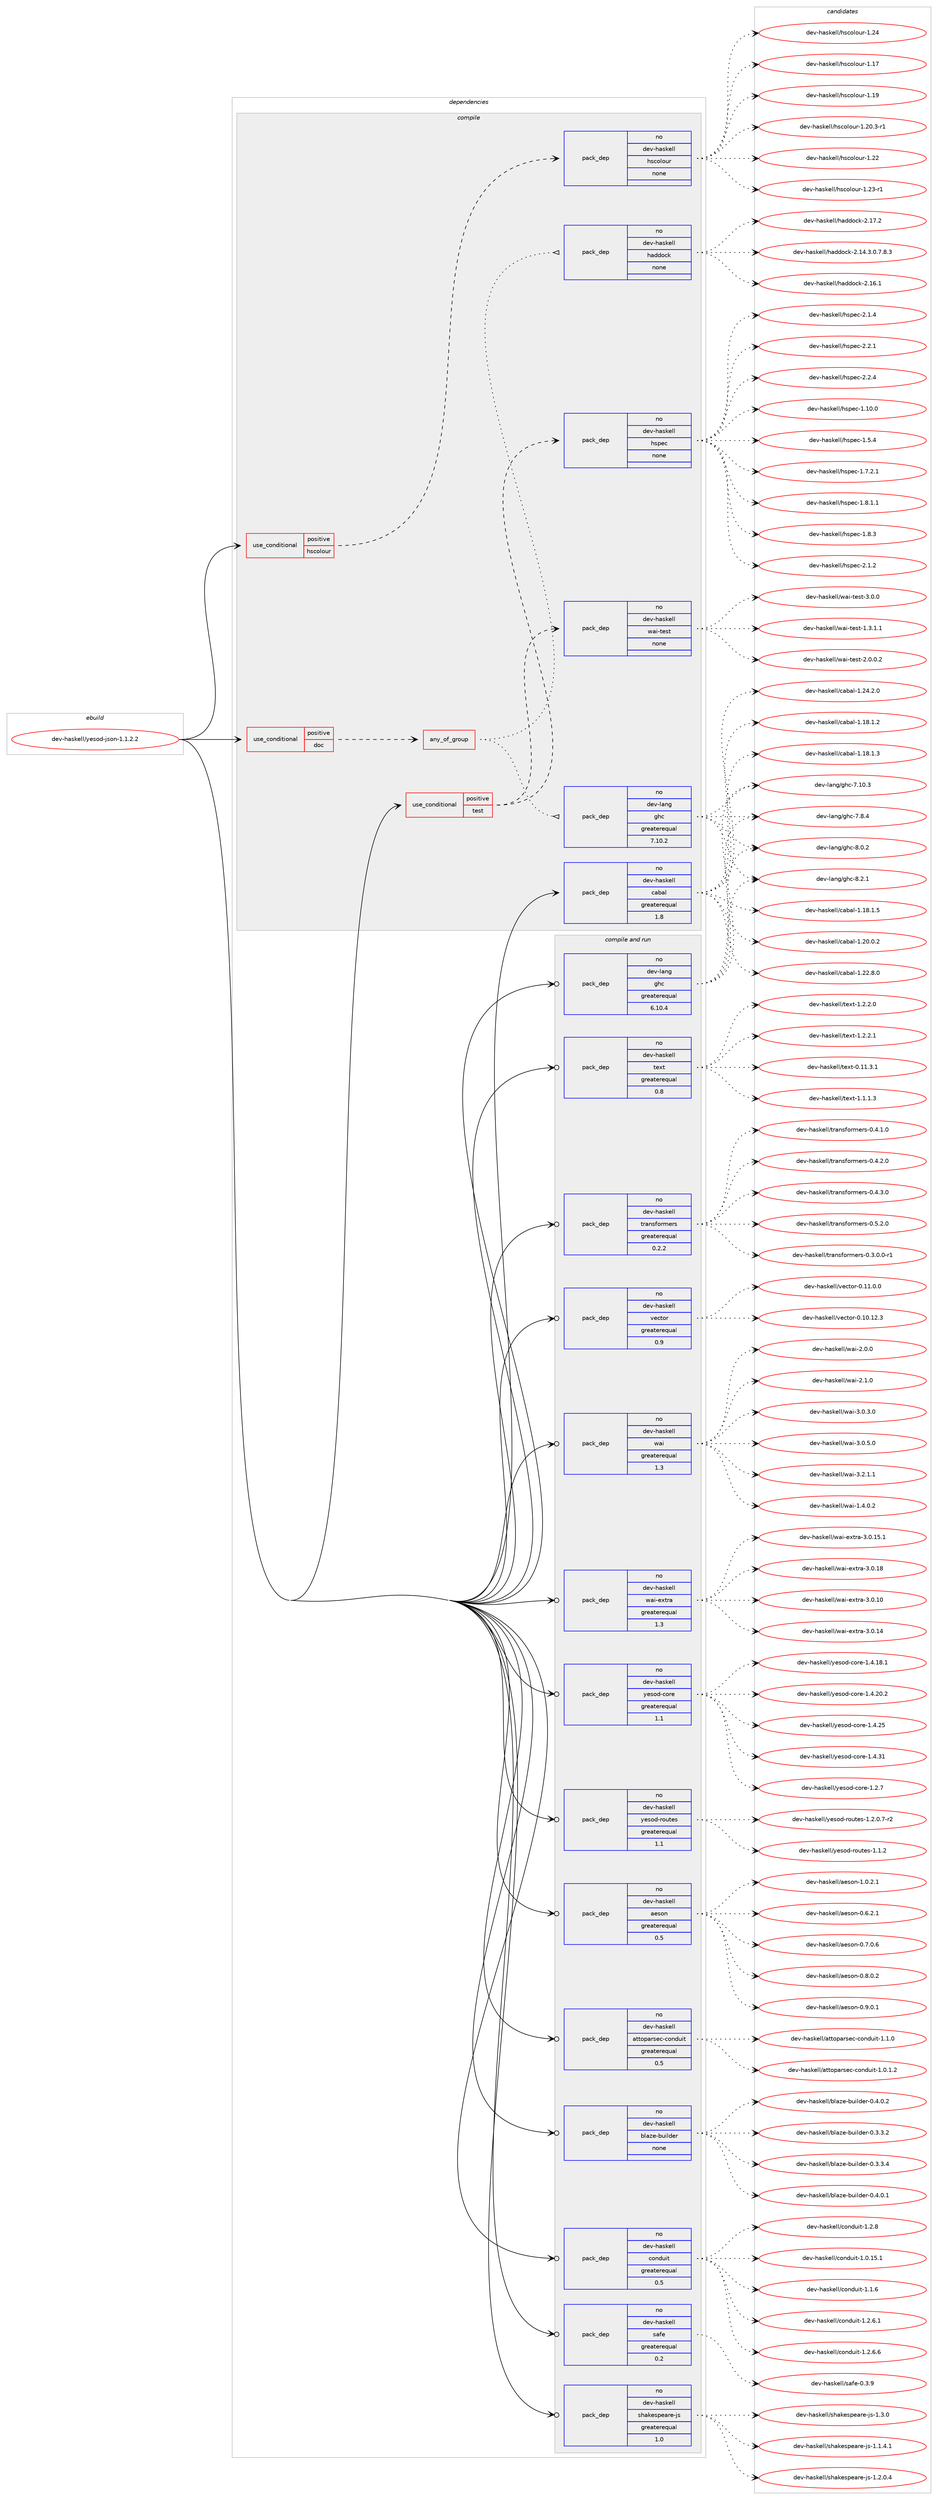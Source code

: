 digraph prolog {

# *************
# Graph options
# *************

newrank=true;
concentrate=true;
compound=true;
graph [rankdir=LR,fontname=Helvetica,fontsize=10,ranksep=1.5];#, ranksep=2.5, nodesep=0.2];
edge  [arrowhead=vee];
node  [fontname=Helvetica,fontsize=10];

# **********
# The ebuild
# **********

subgraph cluster_leftcol {
color=gray;
rank=same;
label=<<i>ebuild</i>>;
id [label="dev-haskell/yesod-json-1.1.2.2", color=red, width=4, href="../dev-haskell/yesod-json-1.1.2.2.svg"];
}

# ****************
# The dependencies
# ****************

subgraph cluster_midcol {
color=gray;
label=<<i>dependencies</i>>;
subgraph cluster_compile {
fillcolor="#eeeeee";
style=filled;
label=<<i>compile</i>>;
subgraph cond21564 {
dependency97631 [label=<<TABLE BORDER="0" CELLBORDER="1" CELLSPACING="0" CELLPADDING="4"><TR><TD ROWSPAN="3" CELLPADDING="10">use_conditional</TD></TR><TR><TD>positive</TD></TR><TR><TD>doc</TD></TR></TABLE>>, shape=none, color=red];
subgraph any2958 {
dependency97632 [label=<<TABLE BORDER="0" CELLBORDER="1" CELLSPACING="0" CELLPADDING="4"><TR><TD CELLPADDING="10">any_of_group</TD></TR></TABLE>>, shape=none, color=red];subgraph pack73079 {
dependency97633 [label=<<TABLE BORDER="0" CELLBORDER="1" CELLSPACING="0" CELLPADDING="4" WIDTH="220"><TR><TD ROWSPAN="6" CELLPADDING="30">pack_dep</TD></TR><TR><TD WIDTH="110">no</TD></TR><TR><TD>dev-haskell</TD></TR><TR><TD>haddock</TD></TR><TR><TD>none</TD></TR><TR><TD></TD></TR></TABLE>>, shape=none, color=blue];
}
dependency97632:e -> dependency97633:w [weight=20,style="dotted",arrowhead="oinv"];
subgraph pack73080 {
dependency97634 [label=<<TABLE BORDER="0" CELLBORDER="1" CELLSPACING="0" CELLPADDING="4" WIDTH="220"><TR><TD ROWSPAN="6" CELLPADDING="30">pack_dep</TD></TR><TR><TD WIDTH="110">no</TD></TR><TR><TD>dev-lang</TD></TR><TR><TD>ghc</TD></TR><TR><TD>greaterequal</TD></TR><TR><TD>7.10.2</TD></TR></TABLE>>, shape=none, color=blue];
}
dependency97632:e -> dependency97634:w [weight=20,style="dotted",arrowhead="oinv"];
}
dependency97631:e -> dependency97632:w [weight=20,style="dashed",arrowhead="vee"];
}
id:e -> dependency97631:w [weight=20,style="solid",arrowhead="vee"];
subgraph cond21565 {
dependency97635 [label=<<TABLE BORDER="0" CELLBORDER="1" CELLSPACING="0" CELLPADDING="4"><TR><TD ROWSPAN="3" CELLPADDING="10">use_conditional</TD></TR><TR><TD>positive</TD></TR><TR><TD>hscolour</TD></TR></TABLE>>, shape=none, color=red];
subgraph pack73081 {
dependency97636 [label=<<TABLE BORDER="0" CELLBORDER="1" CELLSPACING="0" CELLPADDING="4" WIDTH="220"><TR><TD ROWSPAN="6" CELLPADDING="30">pack_dep</TD></TR><TR><TD WIDTH="110">no</TD></TR><TR><TD>dev-haskell</TD></TR><TR><TD>hscolour</TD></TR><TR><TD>none</TD></TR><TR><TD></TD></TR></TABLE>>, shape=none, color=blue];
}
dependency97635:e -> dependency97636:w [weight=20,style="dashed",arrowhead="vee"];
}
id:e -> dependency97635:w [weight=20,style="solid",arrowhead="vee"];
subgraph cond21566 {
dependency97637 [label=<<TABLE BORDER="0" CELLBORDER="1" CELLSPACING="0" CELLPADDING="4"><TR><TD ROWSPAN="3" CELLPADDING="10">use_conditional</TD></TR><TR><TD>positive</TD></TR><TR><TD>test</TD></TR></TABLE>>, shape=none, color=red];
subgraph pack73082 {
dependency97638 [label=<<TABLE BORDER="0" CELLBORDER="1" CELLSPACING="0" CELLPADDING="4" WIDTH="220"><TR><TD ROWSPAN="6" CELLPADDING="30">pack_dep</TD></TR><TR><TD WIDTH="110">no</TD></TR><TR><TD>dev-haskell</TD></TR><TR><TD>hspec</TD></TR><TR><TD>none</TD></TR><TR><TD></TD></TR></TABLE>>, shape=none, color=blue];
}
dependency97637:e -> dependency97638:w [weight=20,style="dashed",arrowhead="vee"];
subgraph pack73083 {
dependency97639 [label=<<TABLE BORDER="0" CELLBORDER="1" CELLSPACING="0" CELLPADDING="4" WIDTH="220"><TR><TD ROWSPAN="6" CELLPADDING="30">pack_dep</TD></TR><TR><TD WIDTH="110">no</TD></TR><TR><TD>dev-haskell</TD></TR><TR><TD>wai-test</TD></TR><TR><TD>none</TD></TR><TR><TD></TD></TR></TABLE>>, shape=none, color=blue];
}
dependency97637:e -> dependency97639:w [weight=20,style="dashed",arrowhead="vee"];
}
id:e -> dependency97637:w [weight=20,style="solid",arrowhead="vee"];
subgraph pack73084 {
dependency97640 [label=<<TABLE BORDER="0" CELLBORDER="1" CELLSPACING="0" CELLPADDING="4" WIDTH="220"><TR><TD ROWSPAN="6" CELLPADDING="30">pack_dep</TD></TR><TR><TD WIDTH="110">no</TD></TR><TR><TD>dev-haskell</TD></TR><TR><TD>cabal</TD></TR><TR><TD>greaterequal</TD></TR><TR><TD>1.8</TD></TR></TABLE>>, shape=none, color=blue];
}
id:e -> dependency97640:w [weight=20,style="solid",arrowhead="vee"];
}
subgraph cluster_compileandrun {
fillcolor="#eeeeee";
style=filled;
label=<<i>compile and run</i>>;
subgraph pack73085 {
dependency97641 [label=<<TABLE BORDER="0" CELLBORDER="1" CELLSPACING="0" CELLPADDING="4" WIDTH="220"><TR><TD ROWSPAN="6" CELLPADDING="30">pack_dep</TD></TR><TR><TD WIDTH="110">no</TD></TR><TR><TD>dev-haskell</TD></TR><TR><TD>aeson</TD></TR><TR><TD>greaterequal</TD></TR><TR><TD>0.5</TD></TR></TABLE>>, shape=none, color=blue];
}
id:e -> dependency97641:w [weight=20,style="solid",arrowhead="odotvee"];
subgraph pack73086 {
dependency97642 [label=<<TABLE BORDER="0" CELLBORDER="1" CELLSPACING="0" CELLPADDING="4" WIDTH="220"><TR><TD ROWSPAN="6" CELLPADDING="30">pack_dep</TD></TR><TR><TD WIDTH="110">no</TD></TR><TR><TD>dev-haskell</TD></TR><TR><TD>attoparsec-conduit</TD></TR><TR><TD>greaterequal</TD></TR><TR><TD>0.5</TD></TR></TABLE>>, shape=none, color=blue];
}
id:e -> dependency97642:w [weight=20,style="solid",arrowhead="odotvee"];
subgraph pack73087 {
dependency97643 [label=<<TABLE BORDER="0" CELLBORDER="1" CELLSPACING="0" CELLPADDING="4" WIDTH="220"><TR><TD ROWSPAN="6" CELLPADDING="30">pack_dep</TD></TR><TR><TD WIDTH="110">no</TD></TR><TR><TD>dev-haskell</TD></TR><TR><TD>blaze-builder</TD></TR><TR><TD>none</TD></TR><TR><TD></TD></TR></TABLE>>, shape=none, color=blue];
}
id:e -> dependency97643:w [weight=20,style="solid",arrowhead="odotvee"];
subgraph pack73088 {
dependency97644 [label=<<TABLE BORDER="0" CELLBORDER="1" CELLSPACING="0" CELLPADDING="4" WIDTH="220"><TR><TD ROWSPAN="6" CELLPADDING="30">pack_dep</TD></TR><TR><TD WIDTH="110">no</TD></TR><TR><TD>dev-haskell</TD></TR><TR><TD>conduit</TD></TR><TR><TD>greaterequal</TD></TR><TR><TD>0.5</TD></TR></TABLE>>, shape=none, color=blue];
}
id:e -> dependency97644:w [weight=20,style="solid",arrowhead="odotvee"];
subgraph pack73089 {
dependency97645 [label=<<TABLE BORDER="0" CELLBORDER="1" CELLSPACING="0" CELLPADDING="4" WIDTH="220"><TR><TD ROWSPAN="6" CELLPADDING="30">pack_dep</TD></TR><TR><TD WIDTH="110">no</TD></TR><TR><TD>dev-haskell</TD></TR><TR><TD>safe</TD></TR><TR><TD>greaterequal</TD></TR><TR><TD>0.2</TD></TR></TABLE>>, shape=none, color=blue];
}
id:e -> dependency97645:w [weight=20,style="solid",arrowhead="odotvee"];
subgraph pack73090 {
dependency97646 [label=<<TABLE BORDER="0" CELLBORDER="1" CELLSPACING="0" CELLPADDING="4" WIDTH="220"><TR><TD ROWSPAN="6" CELLPADDING="30">pack_dep</TD></TR><TR><TD WIDTH="110">no</TD></TR><TR><TD>dev-haskell</TD></TR><TR><TD>shakespeare-js</TD></TR><TR><TD>greaterequal</TD></TR><TR><TD>1.0</TD></TR></TABLE>>, shape=none, color=blue];
}
id:e -> dependency97646:w [weight=20,style="solid",arrowhead="odotvee"];
subgraph pack73091 {
dependency97647 [label=<<TABLE BORDER="0" CELLBORDER="1" CELLSPACING="0" CELLPADDING="4" WIDTH="220"><TR><TD ROWSPAN="6" CELLPADDING="30">pack_dep</TD></TR><TR><TD WIDTH="110">no</TD></TR><TR><TD>dev-haskell</TD></TR><TR><TD>text</TD></TR><TR><TD>greaterequal</TD></TR><TR><TD>0.8</TD></TR></TABLE>>, shape=none, color=blue];
}
id:e -> dependency97647:w [weight=20,style="solid",arrowhead="odotvee"];
subgraph pack73092 {
dependency97648 [label=<<TABLE BORDER="0" CELLBORDER="1" CELLSPACING="0" CELLPADDING="4" WIDTH="220"><TR><TD ROWSPAN="6" CELLPADDING="30">pack_dep</TD></TR><TR><TD WIDTH="110">no</TD></TR><TR><TD>dev-haskell</TD></TR><TR><TD>transformers</TD></TR><TR><TD>greaterequal</TD></TR><TR><TD>0.2.2</TD></TR></TABLE>>, shape=none, color=blue];
}
id:e -> dependency97648:w [weight=20,style="solid",arrowhead="odotvee"];
subgraph pack73093 {
dependency97649 [label=<<TABLE BORDER="0" CELLBORDER="1" CELLSPACING="0" CELLPADDING="4" WIDTH="220"><TR><TD ROWSPAN="6" CELLPADDING="30">pack_dep</TD></TR><TR><TD WIDTH="110">no</TD></TR><TR><TD>dev-haskell</TD></TR><TR><TD>vector</TD></TR><TR><TD>greaterequal</TD></TR><TR><TD>0.9</TD></TR></TABLE>>, shape=none, color=blue];
}
id:e -> dependency97649:w [weight=20,style="solid",arrowhead="odotvee"];
subgraph pack73094 {
dependency97650 [label=<<TABLE BORDER="0" CELLBORDER="1" CELLSPACING="0" CELLPADDING="4" WIDTH="220"><TR><TD ROWSPAN="6" CELLPADDING="30">pack_dep</TD></TR><TR><TD WIDTH="110">no</TD></TR><TR><TD>dev-haskell</TD></TR><TR><TD>wai</TD></TR><TR><TD>greaterequal</TD></TR><TR><TD>1.3</TD></TR></TABLE>>, shape=none, color=blue];
}
id:e -> dependency97650:w [weight=20,style="solid",arrowhead="odotvee"];
subgraph pack73095 {
dependency97651 [label=<<TABLE BORDER="0" CELLBORDER="1" CELLSPACING="0" CELLPADDING="4" WIDTH="220"><TR><TD ROWSPAN="6" CELLPADDING="30">pack_dep</TD></TR><TR><TD WIDTH="110">no</TD></TR><TR><TD>dev-haskell</TD></TR><TR><TD>wai-extra</TD></TR><TR><TD>greaterequal</TD></TR><TR><TD>1.3</TD></TR></TABLE>>, shape=none, color=blue];
}
id:e -> dependency97651:w [weight=20,style="solid",arrowhead="odotvee"];
subgraph pack73096 {
dependency97652 [label=<<TABLE BORDER="0" CELLBORDER="1" CELLSPACING="0" CELLPADDING="4" WIDTH="220"><TR><TD ROWSPAN="6" CELLPADDING="30">pack_dep</TD></TR><TR><TD WIDTH="110">no</TD></TR><TR><TD>dev-haskell</TD></TR><TR><TD>yesod-core</TD></TR><TR><TD>greaterequal</TD></TR><TR><TD>1.1</TD></TR></TABLE>>, shape=none, color=blue];
}
id:e -> dependency97652:w [weight=20,style="solid",arrowhead="odotvee"];
subgraph pack73097 {
dependency97653 [label=<<TABLE BORDER="0" CELLBORDER="1" CELLSPACING="0" CELLPADDING="4" WIDTH="220"><TR><TD ROWSPAN="6" CELLPADDING="30">pack_dep</TD></TR><TR><TD WIDTH="110">no</TD></TR><TR><TD>dev-haskell</TD></TR><TR><TD>yesod-routes</TD></TR><TR><TD>greaterequal</TD></TR><TR><TD>1.1</TD></TR></TABLE>>, shape=none, color=blue];
}
id:e -> dependency97653:w [weight=20,style="solid",arrowhead="odotvee"];
subgraph pack73098 {
dependency97654 [label=<<TABLE BORDER="0" CELLBORDER="1" CELLSPACING="0" CELLPADDING="4" WIDTH="220"><TR><TD ROWSPAN="6" CELLPADDING="30">pack_dep</TD></TR><TR><TD WIDTH="110">no</TD></TR><TR><TD>dev-lang</TD></TR><TR><TD>ghc</TD></TR><TR><TD>greaterequal</TD></TR><TR><TD>6.10.4</TD></TR></TABLE>>, shape=none, color=blue];
}
id:e -> dependency97654:w [weight=20,style="solid",arrowhead="odotvee"];
}
subgraph cluster_run {
fillcolor="#eeeeee";
style=filled;
label=<<i>run</i>>;
}
}

# **************
# The candidates
# **************

subgraph cluster_choices {
rank=same;
color=gray;
label=<<i>candidates</i>>;

subgraph choice73079 {
color=black;
nodesep=1;
choice1001011184510497115107101108108471049710010011199107455046495246514648465546564651 [label="dev-haskell/haddock-2.14.3.0.7.8.3", color=red, width=4,href="../dev-haskell/haddock-2.14.3.0.7.8.3.svg"];
choice100101118451049711510710110810847104971001001119910745504649544649 [label="dev-haskell/haddock-2.16.1", color=red, width=4,href="../dev-haskell/haddock-2.16.1.svg"];
choice100101118451049711510710110810847104971001001119910745504649554650 [label="dev-haskell/haddock-2.17.2", color=red, width=4,href="../dev-haskell/haddock-2.17.2.svg"];
dependency97633:e -> choice1001011184510497115107101108108471049710010011199107455046495246514648465546564651:w [style=dotted,weight="100"];
dependency97633:e -> choice100101118451049711510710110810847104971001001119910745504649544649:w [style=dotted,weight="100"];
dependency97633:e -> choice100101118451049711510710110810847104971001001119910745504649554650:w [style=dotted,weight="100"];
}
subgraph choice73080 {
color=black;
nodesep=1;
choice1001011184510897110103471031049945554649484651 [label="dev-lang/ghc-7.10.3", color=red, width=4,href="../dev-lang/ghc-7.10.3.svg"];
choice10010111845108971101034710310499455546564652 [label="dev-lang/ghc-7.8.4", color=red, width=4,href="../dev-lang/ghc-7.8.4.svg"];
choice10010111845108971101034710310499455646484650 [label="dev-lang/ghc-8.0.2", color=red, width=4,href="../dev-lang/ghc-8.0.2.svg"];
choice10010111845108971101034710310499455646504649 [label="dev-lang/ghc-8.2.1", color=red, width=4,href="../dev-lang/ghc-8.2.1.svg"];
dependency97634:e -> choice1001011184510897110103471031049945554649484651:w [style=dotted,weight="100"];
dependency97634:e -> choice10010111845108971101034710310499455546564652:w [style=dotted,weight="100"];
dependency97634:e -> choice10010111845108971101034710310499455646484650:w [style=dotted,weight="100"];
dependency97634:e -> choice10010111845108971101034710310499455646504649:w [style=dotted,weight="100"];
}
subgraph choice73081 {
color=black;
nodesep=1;
choice100101118451049711510710110810847104115991111081111171144549464955 [label="dev-haskell/hscolour-1.17", color=red, width=4,href="../dev-haskell/hscolour-1.17.svg"];
choice100101118451049711510710110810847104115991111081111171144549464957 [label="dev-haskell/hscolour-1.19", color=red, width=4,href="../dev-haskell/hscolour-1.19.svg"];
choice10010111845104971151071011081084710411599111108111117114454946504846514511449 [label="dev-haskell/hscolour-1.20.3-r1", color=red, width=4,href="../dev-haskell/hscolour-1.20.3-r1.svg"];
choice100101118451049711510710110810847104115991111081111171144549465050 [label="dev-haskell/hscolour-1.22", color=red, width=4,href="../dev-haskell/hscolour-1.22.svg"];
choice1001011184510497115107101108108471041159911110811111711445494650514511449 [label="dev-haskell/hscolour-1.23-r1", color=red, width=4,href="../dev-haskell/hscolour-1.23-r1.svg"];
choice100101118451049711510710110810847104115991111081111171144549465052 [label="dev-haskell/hscolour-1.24", color=red, width=4,href="../dev-haskell/hscolour-1.24.svg"];
dependency97636:e -> choice100101118451049711510710110810847104115991111081111171144549464955:w [style=dotted,weight="100"];
dependency97636:e -> choice100101118451049711510710110810847104115991111081111171144549464957:w [style=dotted,weight="100"];
dependency97636:e -> choice10010111845104971151071011081084710411599111108111117114454946504846514511449:w [style=dotted,weight="100"];
dependency97636:e -> choice100101118451049711510710110810847104115991111081111171144549465050:w [style=dotted,weight="100"];
dependency97636:e -> choice1001011184510497115107101108108471041159911110811111711445494650514511449:w [style=dotted,weight="100"];
dependency97636:e -> choice100101118451049711510710110810847104115991111081111171144549465052:w [style=dotted,weight="100"];
}
subgraph choice73082 {
color=black;
nodesep=1;
choice1001011184510497115107101108108471041151121019945494649484648 [label="dev-haskell/hspec-1.10.0", color=red, width=4,href="../dev-haskell/hspec-1.10.0.svg"];
choice10010111845104971151071011081084710411511210199454946534652 [label="dev-haskell/hspec-1.5.4", color=red, width=4,href="../dev-haskell/hspec-1.5.4.svg"];
choice100101118451049711510710110810847104115112101994549465546504649 [label="dev-haskell/hspec-1.7.2.1", color=red, width=4,href="../dev-haskell/hspec-1.7.2.1.svg"];
choice100101118451049711510710110810847104115112101994549465646494649 [label="dev-haskell/hspec-1.8.1.1", color=red, width=4,href="../dev-haskell/hspec-1.8.1.1.svg"];
choice10010111845104971151071011081084710411511210199454946564651 [label="dev-haskell/hspec-1.8.3", color=red, width=4,href="../dev-haskell/hspec-1.8.3.svg"];
choice10010111845104971151071011081084710411511210199455046494650 [label="dev-haskell/hspec-2.1.2", color=red, width=4,href="../dev-haskell/hspec-2.1.2.svg"];
choice10010111845104971151071011081084710411511210199455046494652 [label="dev-haskell/hspec-2.1.4", color=red, width=4,href="../dev-haskell/hspec-2.1.4.svg"];
choice10010111845104971151071011081084710411511210199455046504649 [label="dev-haskell/hspec-2.2.1", color=red, width=4,href="../dev-haskell/hspec-2.2.1.svg"];
choice10010111845104971151071011081084710411511210199455046504652 [label="dev-haskell/hspec-2.2.4", color=red, width=4,href="../dev-haskell/hspec-2.2.4.svg"];
dependency97638:e -> choice1001011184510497115107101108108471041151121019945494649484648:w [style=dotted,weight="100"];
dependency97638:e -> choice10010111845104971151071011081084710411511210199454946534652:w [style=dotted,weight="100"];
dependency97638:e -> choice100101118451049711510710110810847104115112101994549465546504649:w [style=dotted,weight="100"];
dependency97638:e -> choice100101118451049711510710110810847104115112101994549465646494649:w [style=dotted,weight="100"];
dependency97638:e -> choice10010111845104971151071011081084710411511210199454946564651:w [style=dotted,weight="100"];
dependency97638:e -> choice10010111845104971151071011081084710411511210199455046494650:w [style=dotted,weight="100"];
dependency97638:e -> choice10010111845104971151071011081084710411511210199455046494652:w [style=dotted,weight="100"];
dependency97638:e -> choice10010111845104971151071011081084710411511210199455046504649:w [style=dotted,weight="100"];
dependency97638:e -> choice10010111845104971151071011081084710411511210199455046504652:w [style=dotted,weight="100"];
}
subgraph choice73083 {
color=black;
nodesep=1;
choice10010111845104971151071011081084711997105451161011151164549465146494649 [label="dev-haskell/wai-test-1.3.1.1", color=red, width=4,href="../dev-haskell/wai-test-1.3.1.1.svg"];
choice10010111845104971151071011081084711997105451161011151164550464846484650 [label="dev-haskell/wai-test-2.0.0.2", color=red, width=4,href="../dev-haskell/wai-test-2.0.0.2.svg"];
choice1001011184510497115107101108108471199710545116101115116455146484648 [label="dev-haskell/wai-test-3.0.0", color=red, width=4,href="../dev-haskell/wai-test-3.0.0.svg"];
dependency97639:e -> choice10010111845104971151071011081084711997105451161011151164549465146494649:w [style=dotted,weight="100"];
dependency97639:e -> choice10010111845104971151071011081084711997105451161011151164550464846484650:w [style=dotted,weight="100"];
dependency97639:e -> choice1001011184510497115107101108108471199710545116101115116455146484648:w [style=dotted,weight="100"];
}
subgraph choice73084 {
color=black;
nodesep=1;
choice10010111845104971151071011081084799979897108454946495646494650 [label="dev-haskell/cabal-1.18.1.2", color=red, width=4,href="../dev-haskell/cabal-1.18.1.2.svg"];
choice10010111845104971151071011081084799979897108454946495646494651 [label="dev-haskell/cabal-1.18.1.3", color=red, width=4,href="../dev-haskell/cabal-1.18.1.3.svg"];
choice10010111845104971151071011081084799979897108454946495646494653 [label="dev-haskell/cabal-1.18.1.5", color=red, width=4,href="../dev-haskell/cabal-1.18.1.5.svg"];
choice10010111845104971151071011081084799979897108454946504846484650 [label="dev-haskell/cabal-1.20.0.2", color=red, width=4,href="../dev-haskell/cabal-1.20.0.2.svg"];
choice10010111845104971151071011081084799979897108454946505046564648 [label="dev-haskell/cabal-1.22.8.0", color=red, width=4,href="../dev-haskell/cabal-1.22.8.0.svg"];
choice10010111845104971151071011081084799979897108454946505246504648 [label="dev-haskell/cabal-1.24.2.0", color=red, width=4,href="../dev-haskell/cabal-1.24.2.0.svg"];
dependency97640:e -> choice10010111845104971151071011081084799979897108454946495646494650:w [style=dotted,weight="100"];
dependency97640:e -> choice10010111845104971151071011081084799979897108454946495646494651:w [style=dotted,weight="100"];
dependency97640:e -> choice10010111845104971151071011081084799979897108454946495646494653:w [style=dotted,weight="100"];
dependency97640:e -> choice10010111845104971151071011081084799979897108454946504846484650:w [style=dotted,weight="100"];
dependency97640:e -> choice10010111845104971151071011081084799979897108454946505046564648:w [style=dotted,weight="100"];
dependency97640:e -> choice10010111845104971151071011081084799979897108454946505246504648:w [style=dotted,weight="100"];
}
subgraph choice73085 {
color=black;
nodesep=1;
choice100101118451049711510710110810847971011151111104548465446504649 [label="dev-haskell/aeson-0.6.2.1", color=red, width=4,href="../dev-haskell/aeson-0.6.2.1.svg"];
choice100101118451049711510710110810847971011151111104548465546484654 [label="dev-haskell/aeson-0.7.0.6", color=red, width=4,href="../dev-haskell/aeson-0.7.0.6.svg"];
choice100101118451049711510710110810847971011151111104548465646484650 [label="dev-haskell/aeson-0.8.0.2", color=red, width=4,href="../dev-haskell/aeson-0.8.0.2.svg"];
choice100101118451049711510710110810847971011151111104548465746484649 [label="dev-haskell/aeson-0.9.0.1", color=red, width=4,href="../dev-haskell/aeson-0.9.0.1.svg"];
choice100101118451049711510710110810847971011151111104549464846504649 [label="dev-haskell/aeson-1.0.2.1", color=red, width=4,href="../dev-haskell/aeson-1.0.2.1.svg"];
dependency97641:e -> choice100101118451049711510710110810847971011151111104548465446504649:w [style=dotted,weight="100"];
dependency97641:e -> choice100101118451049711510710110810847971011151111104548465546484654:w [style=dotted,weight="100"];
dependency97641:e -> choice100101118451049711510710110810847971011151111104548465646484650:w [style=dotted,weight="100"];
dependency97641:e -> choice100101118451049711510710110810847971011151111104548465746484649:w [style=dotted,weight="100"];
dependency97641:e -> choice100101118451049711510710110810847971011151111104549464846504649:w [style=dotted,weight="100"];
}
subgraph choice73086 {
color=black;
nodesep=1;
choice10010111845104971151071011081084797116116111112971141151019945991111101001171051164549464846494650 [label="dev-haskell/attoparsec-conduit-1.0.1.2", color=red, width=4,href="../dev-haskell/attoparsec-conduit-1.0.1.2.svg"];
choice1001011184510497115107101108108479711611611111297114115101994599111110100117105116454946494648 [label="dev-haskell/attoparsec-conduit-1.1.0", color=red, width=4,href="../dev-haskell/attoparsec-conduit-1.1.0.svg"];
dependency97642:e -> choice10010111845104971151071011081084797116116111112971141151019945991111101001171051164549464846494650:w [style=dotted,weight="100"];
dependency97642:e -> choice1001011184510497115107101108108479711611611111297114115101994599111110100117105116454946494648:w [style=dotted,weight="100"];
}
subgraph choice73087 {
color=black;
nodesep=1;
choice100101118451049711510710110810847981089712210145981171051081001011144548465146514650 [label="dev-haskell/blaze-builder-0.3.3.2", color=red, width=4,href="../dev-haskell/blaze-builder-0.3.3.2.svg"];
choice100101118451049711510710110810847981089712210145981171051081001011144548465146514652 [label="dev-haskell/blaze-builder-0.3.3.4", color=red, width=4,href="../dev-haskell/blaze-builder-0.3.3.4.svg"];
choice100101118451049711510710110810847981089712210145981171051081001011144548465246484649 [label="dev-haskell/blaze-builder-0.4.0.1", color=red, width=4,href="../dev-haskell/blaze-builder-0.4.0.1.svg"];
choice100101118451049711510710110810847981089712210145981171051081001011144548465246484650 [label="dev-haskell/blaze-builder-0.4.0.2", color=red, width=4,href="../dev-haskell/blaze-builder-0.4.0.2.svg"];
dependency97643:e -> choice100101118451049711510710110810847981089712210145981171051081001011144548465146514650:w [style=dotted,weight="100"];
dependency97643:e -> choice100101118451049711510710110810847981089712210145981171051081001011144548465146514652:w [style=dotted,weight="100"];
dependency97643:e -> choice100101118451049711510710110810847981089712210145981171051081001011144548465246484649:w [style=dotted,weight="100"];
dependency97643:e -> choice100101118451049711510710110810847981089712210145981171051081001011144548465246484650:w [style=dotted,weight="100"];
}
subgraph choice73088 {
color=black;
nodesep=1;
choice10010111845104971151071011081084799111110100117105116454946484649534649 [label="dev-haskell/conduit-1.0.15.1", color=red, width=4,href="../dev-haskell/conduit-1.0.15.1.svg"];
choice10010111845104971151071011081084799111110100117105116454946494654 [label="dev-haskell/conduit-1.1.6", color=red, width=4,href="../dev-haskell/conduit-1.1.6.svg"];
choice100101118451049711510710110810847991111101001171051164549465046544649 [label="dev-haskell/conduit-1.2.6.1", color=red, width=4,href="../dev-haskell/conduit-1.2.6.1.svg"];
choice100101118451049711510710110810847991111101001171051164549465046544654 [label="dev-haskell/conduit-1.2.6.6", color=red, width=4,href="../dev-haskell/conduit-1.2.6.6.svg"];
choice10010111845104971151071011081084799111110100117105116454946504656 [label="dev-haskell/conduit-1.2.8", color=red, width=4,href="../dev-haskell/conduit-1.2.8.svg"];
dependency97644:e -> choice10010111845104971151071011081084799111110100117105116454946484649534649:w [style=dotted,weight="100"];
dependency97644:e -> choice10010111845104971151071011081084799111110100117105116454946494654:w [style=dotted,weight="100"];
dependency97644:e -> choice100101118451049711510710110810847991111101001171051164549465046544649:w [style=dotted,weight="100"];
dependency97644:e -> choice100101118451049711510710110810847991111101001171051164549465046544654:w [style=dotted,weight="100"];
dependency97644:e -> choice10010111845104971151071011081084799111110100117105116454946504656:w [style=dotted,weight="100"];
}
subgraph choice73089 {
color=black;
nodesep=1;
choice10010111845104971151071011081084711597102101454846514657 [label="dev-haskell/safe-0.3.9", color=red, width=4,href="../dev-haskell/safe-0.3.9.svg"];
dependency97645:e -> choice10010111845104971151071011081084711597102101454846514657:w [style=dotted,weight="100"];
}
subgraph choice73090 {
color=black;
nodesep=1;
choice1001011184510497115107101108108471151049710710111511210197114101451061154549464946524649 [label="dev-haskell/shakespeare-js-1.1.4.1", color=red, width=4,href="../dev-haskell/shakespeare-js-1.1.4.1.svg"];
choice1001011184510497115107101108108471151049710710111511210197114101451061154549465046484652 [label="dev-haskell/shakespeare-js-1.2.0.4", color=red, width=4,href="../dev-haskell/shakespeare-js-1.2.0.4.svg"];
choice100101118451049711510710110810847115104971071011151121019711410145106115454946514648 [label="dev-haskell/shakespeare-js-1.3.0", color=red, width=4,href="../dev-haskell/shakespeare-js-1.3.0.svg"];
dependency97646:e -> choice1001011184510497115107101108108471151049710710111511210197114101451061154549464946524649:w [style=dotted,weight="100"];
dependency97646:e -> choice1001011184510497115107101108108471151049710710111511210197114101451061154549465046484652:w [style=dotted,weight="100"];
dependency97646:e -> choice100101118451049711510710110810847115104971071011151121019711410145106115454946514648:w [style=dotted,weight="100"];
}
subgraph choice73091 {
color=black;
nodesep=1;
choice100101118451049711510710110810847116101120116454846494946514649 [label="dev-haskell/text-0.11.3.1", color=red, width=4,href="../dev-haskell/text-0.11.3.1.svg"];
choice1001011184510497115107101108108471161011201164549464946494651 [label="dev-haskell/text-1.1.1.3", color=red, width=4,href="../dev-haskell/text-1.1.1.3.svg"];
choice1001011184510497115107101108108471161011201164549465046504648 [label="dev-haskell/text-1.2.2.0", color=red, width=4,href="../dev-haskell/text-1.2.2.0.svg"];
choice1001011184510497115107101108108471161011201164549465046504649 [label="dev-haskell/text-1.2.2.1", color=red, width=4,href="../dev-haskell/text-1.2.2.1.svg"];
dependency97647:e -> choice100101118451049711510710110810847116101120116454846494946514649:w [style=dotted,weight="100"];
dependency97647:e -> choice1001011184510497115107101108108471161011201164549464946494651:w [style=dotted,weight="100"];
dependency97647:e -> choice1001011184510497115107101108108471161011201164549465046504648:w [style=dotted,weight="100"];
dependency97647:e -> choice1001011184510497115107101108108471161011201164549465046504649:w [style=dotted,weight="100"];
}
subgraph choice73092 {
color=black;
nodesep=1;
choice1001011184510497115107101108108471161149711011510211111410910111411545484651464846484511449 [label="dev-haskell/transformers-0.3.0.0-r1", color=red, width=4,href="../dev-haskell/transformers-0.3.0.0-r1.svg"];
choice100101118451049711510710110810847116114971101151021111141091011141154548465246494648 [label="dev-haskell/transformers-0.4.1.0", color=red, width=4,href="../dev-haskell/transformers-0.4.1.0.svg"];
choice100101118451049711510710110810847116114971101151021111141091011141154548465246504648 [label="dev-haskell/transformers-0.4.2.0", color=red, width=4,href="../dev-haskell/transformers-0.4.2.0.svg"];
choice100101118451049711510710110810847116114971101151021111141091011141154548465246514648 [label="dev-haskell/transformers-0.4.3.0", color=red, width=4,href="../dev-haskell/transformers-0.4.3.0.svg"];
choice100101118451049711510710110810847116114971101151021111141091011141154548465346504648 [label="dev-haskell/transformers-0.5.2.0", color=red, width=4,href="../dev-haskell/transformers-0.5.2.0.svg"];
dependency97648:e -> choice1001011184510497115107101108108471161149711011510211111410910111411545484651464846484511449:w [style=dotted,weight="100"];
dependency97648:e -> choice100101118451049711510710110810847116114971101151021111141091011141154548465246494648:w [style=dotted,weight="100"];
dependency97648:e -> choice100101118451049711510710110810847116114971101151021111141091011141154548465246504648:w [style=dotted,weight="100"];
dependency97648:e -> choice100101118451049711510710110810847116114971101151021111141091011141154548465246514648:w [style=dotted,weight="100"];
dependency97648:e -> choice100101118451049711510710110810847116114971101151021111141091011141154548465346504648:w [style=dotted,weight="100"];
}
subgraph choice73093 {
color=black;
nodesep=1;
choice1001011184510497115107101108108471181019911611111445484649484649504651 [label="dev-haskell/vector-0.10.12.3", color=red, width=4,href="../dev-haskell/vector-0.10.12.3.svg"];
choice10010111845104971151071011081084711810199116111114454846494946484648 [label="dev-haskell/vector-0.11.0.0", color=red, width=4,href="../dev-haskell/vector-0.11.0.0.svg"];
dependency97649:e -> choice1001011184510497115107101108108471181019911611111445484649484649504651:w [style=dotted,weight="100"];
dependency97649:e -> choice10010111845104971151071011081084711810199116111114454846494946484648:w [style=dotted,weight="100"];
}
subgraph choice73094 {
color=black;
nodesep=1;
choice100101118451049711510710110810847119971054549465246484650 [label="dev-haskell/wai-1.4.0.2", color=red, width=4,href="../dev-haskell/wai-1.4.0.2.svg"];
choice10010111845104971151071011081084711997105455046484648 [label="dev-haskell/wai-2.0.0", color=red, width=4,href="../dev-haskell/wai-2.0.0.svg"];
choice10010111845104971151071011081084711997105455046494648 [label="dev-haskell/wai-2.1.0", color=red, width=4,href="../dev-haskell/wai-2.1.0.svg"];
choice100101118451049711510710110810847119971054551464846514648 [label="dev-haskell/wai-3.0.3.0", color=red, width=4,href="../dev-haskell/wai-3.0.3.0.svg"];
choice100101118451049711510710110810847119971054551464846534648 [label="dev-haskell/wai-3.0.5.0", color=red, width=4,href="../dev-haskell/wai-3.0.5.0.svg"];
choice100101118451049711510710110810847119971054551465046494649 [label="dev-haskell/wai-3.2.1.1", color=red, width=4,href="../dev-haskell/wai-3.2.1.1.svg"];
dependency97650:e -> choice100101118451049711510710110810847119971054549465246484650:w [style=dotted,weight="100"];
dependency97650:e -> choice10010111845104971151071011081084711997105455046484648:w [style=dotted,weight="100"];
dependency97650:e -> choice10010111845104971151071011081084711997105455046494648:w [style=dotted,weight="100"];
dependency97650:e -> choice100101118451049711510710110810847119971054551464846514648:w [style=dotted,weight="100"];
dependency97650:e -> choice100101118451049711510710110810847119971054551464846534648:w [style=dotted,weight="100"];
dependency97650:e -> choice100101118451049711510710110810847119971054551465046494649:w [style=dotted,weight="100"];
}
subgraph choice73095 {
color=black;
nodesep=1;
choice10010111845104971151071011081084711997105451011201161149745514648464948 [label="dev-haskell/wai-extra-3.0.10", color=red, width=4,href="../dev-haskell/wai-extra-3.0.10.svg"];
choice10010111845104971151071011081084711997105451011201161149745514648464952 [label="dev-haskell/wai-extra-3.0.14", color=red, width=4,href="../dev-haskell/wai-extra-3.0.14.svg"];
choice100101118451049711510710110810847119971054510112011611497455146484649534649 [label="dev-haskell/wai-extra-3.0.15.1", color=red, width=4,href="../dev-haskell/wai-extra-3.0.15.1.svg"];
choice10010111845104971151071011081084711997105451011201161149745514648464956 [label="dev-haskell/wai-extra-3.0.18", color=red, width=4,href="../dev-haskell/wai-extra-3.0.18.svg"];
dependency97651:e -> choice10010111845104971151071011081084711997105451011201161149745514648464948:w [style=dotted,weight="100"];
dependency97651:e -> choice10010111845104971151071011081084711997105451011201161149745514648464952:w [style=dotted,weight="100"];
dependency97651:e -> choice100101118451049711510710110810847119971054510112011611497455146484649534649:w [style=dotted,weight="100"];
dependency97651:e -> choice10010111845104971151071011081084711997105451011201161149745514648464956:w [style=dotted,weight="100"];
}
subgraph choice73096 {
color=black;
nodesep=1;
choice1001011184510497115107101108108471211011151111004599111114101454946504655 [label="dev-haskell/yesod-core-1.2.7", color=red, width=4,href="../dev-haskell/yesod-core-1.2.7.svg"];
choice1001011184510497115107101108108471211011151111004599111114101454946524649564649 [label="dev-haskell/yesod-core-1.4.18.1", color=red, width=4,href="../dev-haskell/yesod-core-1.4.18.1.svg"];
choice1001011184510497115107101108108471211011151111004599111114101454946524650484650 [label="dev-haskell/yesod-core-1.4.20.2", color=red, width=4,href="../dev-haskell/yesod-core-1.4.20.2.svg"];
choice100101118451049711510710110810847121101115111100459911111410145494652465053 [label="dev-haskell/yesod-core-1.4.25", color=red, width=4,href="../dev-haskell/yesod-core-1.4.25.svg"];
choice100101118451049711510710110810847121101115111100459911111410145494652465149 [label="dev-haskell/yesod-core-1.4.31", color=red, width=4,href="../dev-haskell/yesod-core-1.4.31.svg"];
dependency97652:e -> choice1001011184510497115107101108108471211011151111004599111114101454946504655:w [style=dotted,weight="100"];
dependency97652:e -> choice1001011184510497115107101108108471211011151111004599111114101454946524649564649:w [style=dotted,weight="100"];
dependency97652:e -> choice1001011184510497115107101108108471211011151111004599111114101454946524650484650:w [style=dotted,weight="100"];
dependency97652:e -> choice100101118451049711510710110810847121101115111100459911111410145494652465053:w [style=dotted,weight="100"];
dependency97652:e -> choice100101118451049711510710110810847121101115111100459911111410145494652465149:w [style=dotted,weight="100"];
}
subgraph choice73097 {
color=black;
nodesep=1;
choice10010111845104971151071011081084712110111511110045114111117116101115454946494650 [label="dev-haskell/yesod-routes-1.1.2", color=red, width=4,href="../dev-haskell/yesod-routes-1.1.2.svg"];
choice1001011184510497115107101108108471211011151111004511411111711610111545494650464846554511450 [label="dev-haskell/yesod-routes-1.2.0.7-r2", color=red, width=4,href="../dev-haskell/yesod-routes-1.2.0.7-r2.svg"];
dependency97653:e -> choice10010111845104971151071011081084712110111511110045114111117116101115454946494650:w [style=dotted,weight="100"];
dependency97653:e -> choice1001011184510497115107101108108471211011151111004511411111711610111545494650464846554511450:w [style=dotted,weight="100"];
}
subgraph choice73098 {
color=black;
nodesep=1;
choice1001011184510897110103471031049945554649484651 [label="dev-lang/ghc-7.10.3", color=red, width=4,href="../dev-lang/ghc-7.10.3.svg"];
choice10010111845108971101034710310499455546564652 [label="dev-lang/ghc-7.8.4", color=red, width=4,href="../dev-lang/ghc-7.8.4.svg"];
choice10010111845108971101034710310499455646484650 [label="dev-lang/ghc-8.0.2", color=red, width=4,href="../dev-lang/ghc-8.0.2.svg"];
choice10010111845108971101034710310499455646504649 [label="dev-lang/ghc-8.2.1", color=red, width=4,href="../dev-lang/ghc-8.2.1.svg"];
dependency97654:e -> choice1001011184510897110103471031049945554649484651:w [style=dotted,weight="100"];
dependency97654:e -> choice10010111845108971101034710310499455546564652:w [style=dotted,weight="100"];
dependency97654:e -> choice10010111845108971101034710310499455646484650:w [style=dotted,weight="100"];
dependency97654:e -> choice10010111845108971101034710310499455646504649:w [style=dotted,weight="100"];
}
}

}
